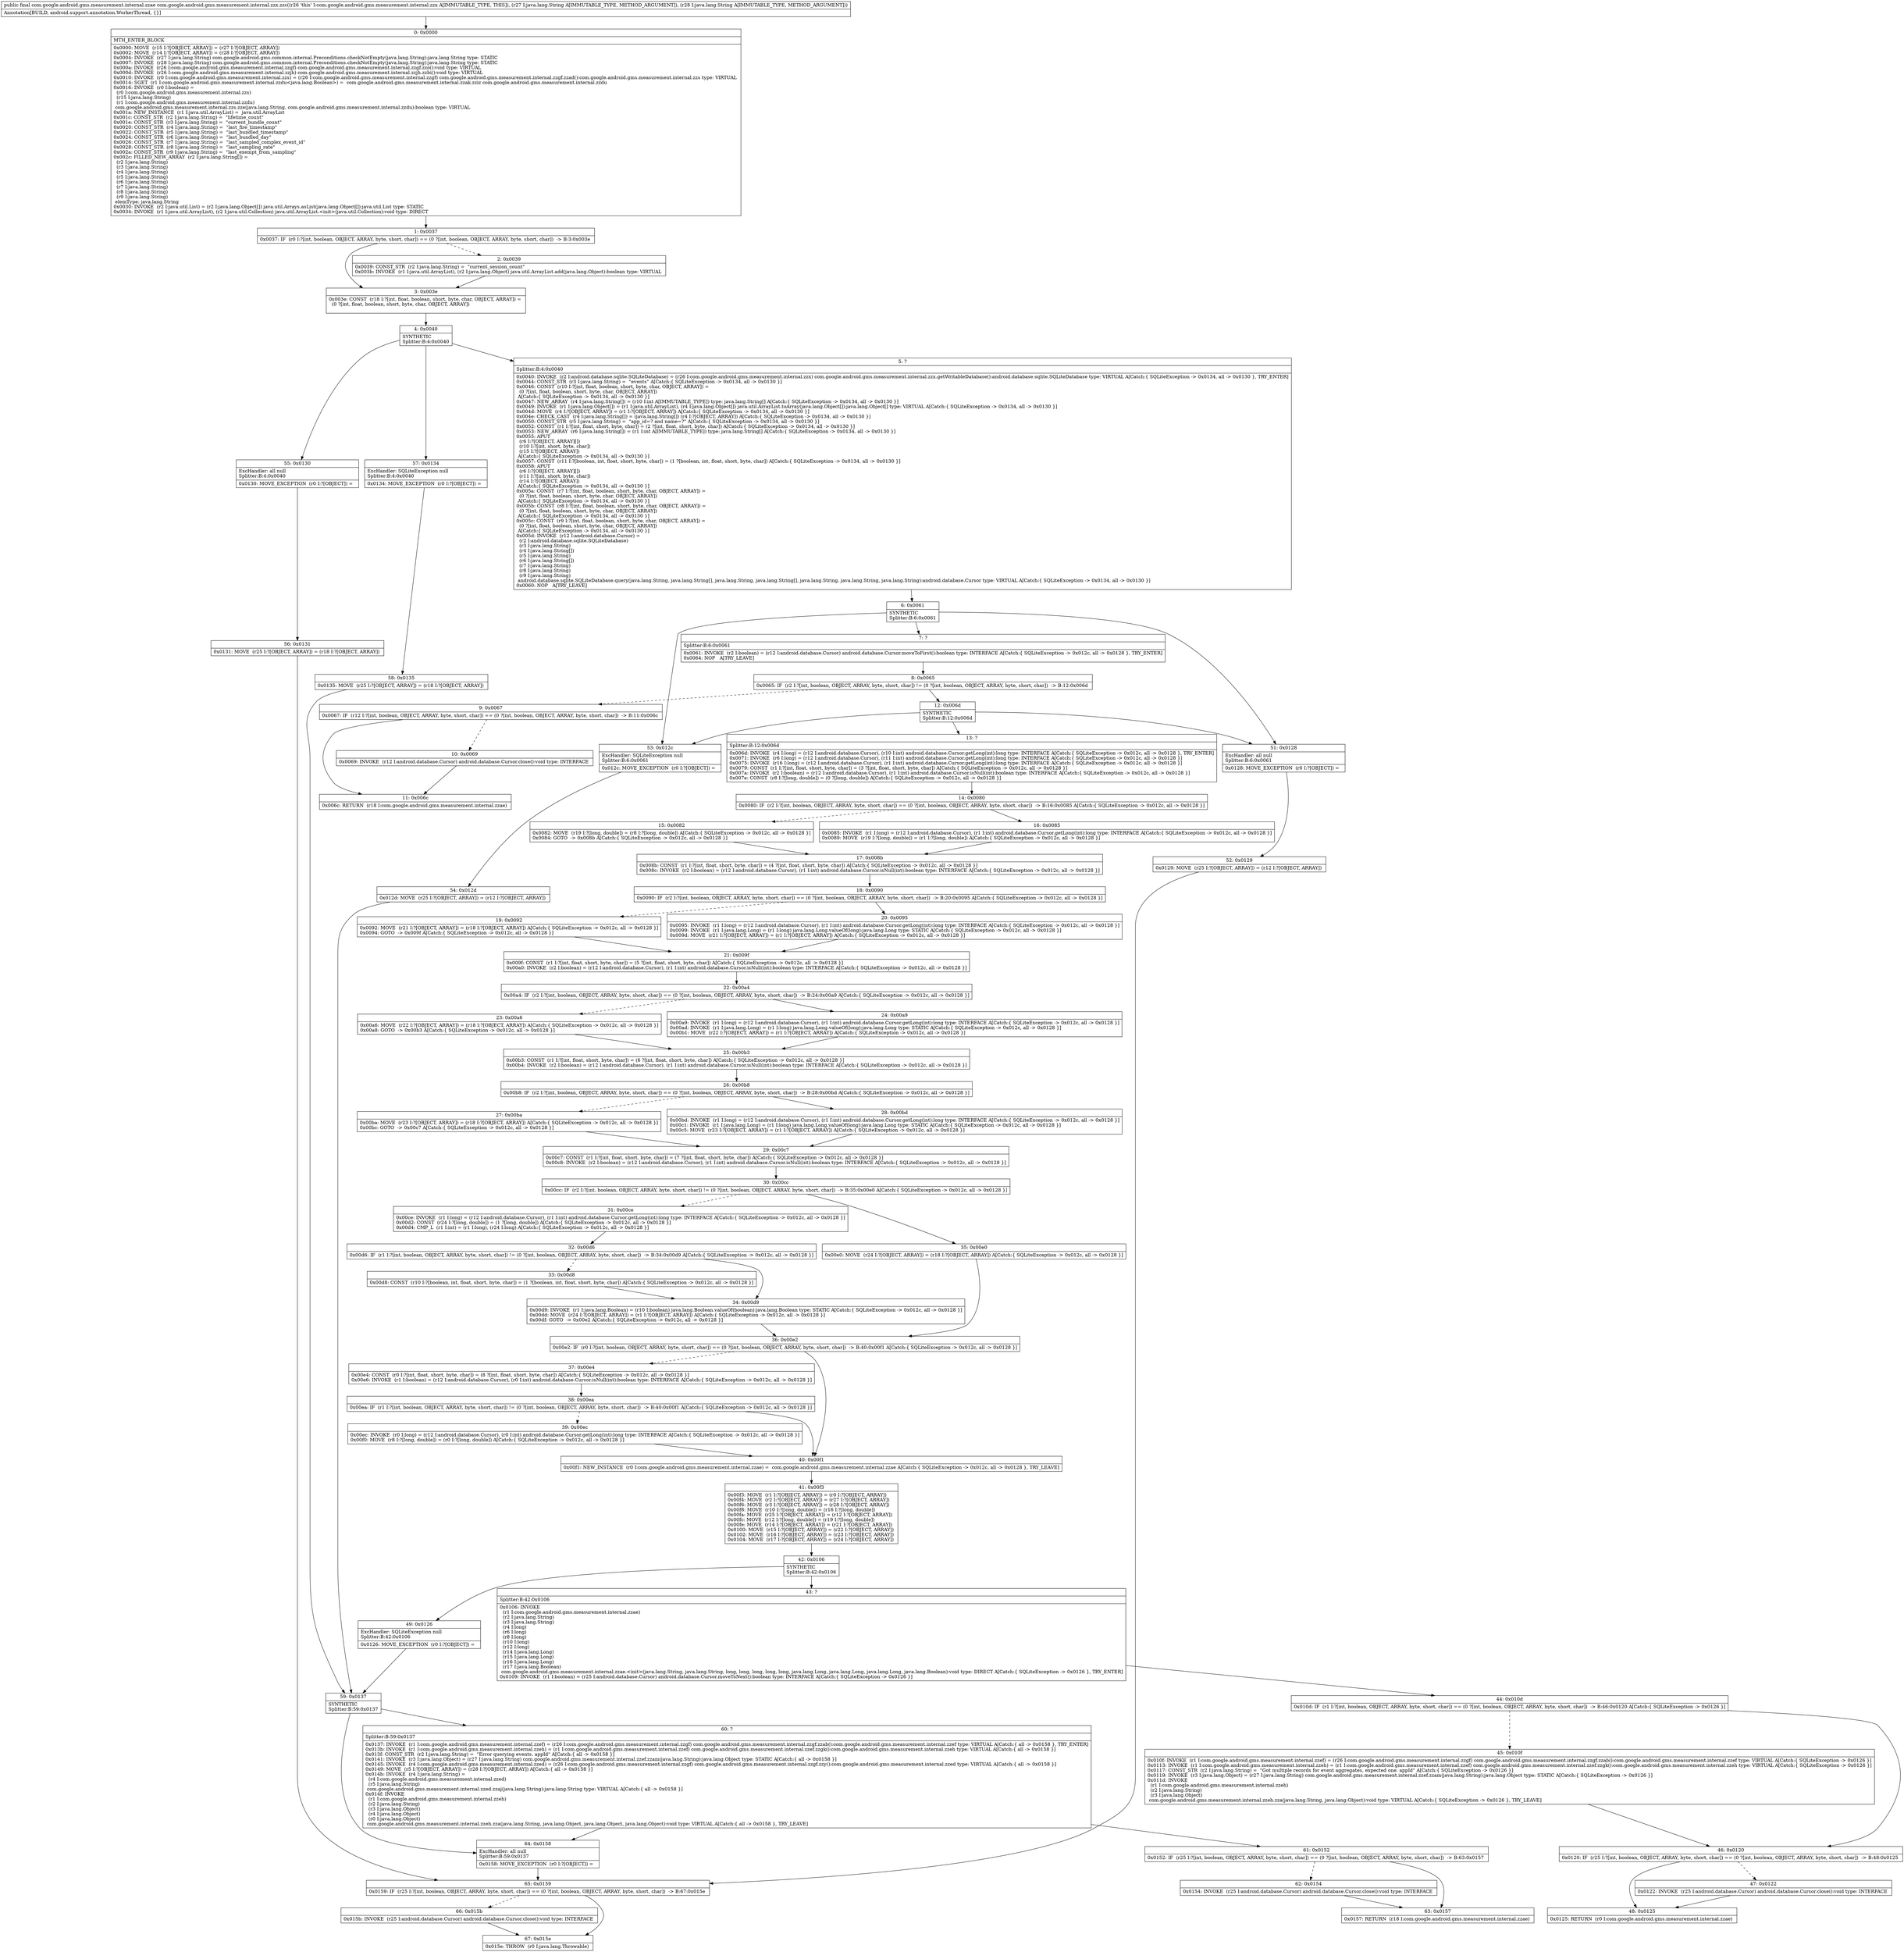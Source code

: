 digraph "CFG forcom.google.android.gms.measurement.internal.zzx.zzc(Ljava\/lang\/String;Ljava\/lang\/String;)Lcom\/google\/android\/gms\/measurement\/internal\/zzae;" {
Node_0 [shape=record,label="{0\:\ 0x0000|MTH_ENTER_BLOCK\l|0x0000: MOVE  (r15 I:?[OBJECT, ARRAY]) = (r27 I:?[OBJECT, ARRAY]) \l0x0002: MOVE  (r14 I:?[OBJECT, ARRAY]) = (r28 I:?[OBJECT, ARRAY]) \l0x0004: INVOKE  (r27 I:java.lang.String) com.google.android.gms.common.internal.Preconditions.checkNotEmpty(java.lang.String):java.lang.String type: STATIC \l0x0007: INVOKE  (r28 I:java.lang.String) com.google.android.gms.common.internal.Preconditions.checkNotEmpty(java.lang.String):java.lang.String type: STATIC \l0x000a: INVOKE  (r26 I:com.google.android.gms.measurement.internal.zzgf) com.google.android.gms.measurement.internal.zzgf.zzo():void type: VIRTUAL \l0x000d: INVOKE  (r26 I:com.google.android.gms.measurement.internal.zzjh) com.google.android.gms.measurement.internal.zzjh.zzbi():void type: VIRTUAL \l0x0010: INVOKE  (r0 I:com.google.android.gms.measurement.internal.zzs) = (r26 I:com.google.android.gms.measurement.internal.zzgf) com.google.android.gms.measurement.internal.zzgf.zzad():com.google.android.gms.measurement.internal.zzs type: VIRTUAL \l0x0014: SGET  (r1 I:com.google.android.gms.measurement.internal.zzdu\<java.lang.Boolean\>) =  com.google.android.gms.measurement.internal.zzak.zziz com.google.android.gms.measurement.internal.zzdu \l0x0016: INVOKE  (r0 I:boolean) = \l  (r0 I:com.google.android.gms.measurement.internal.zzs)\l  (r15 I:java.lang.String)\l  (r1 I:com.google.android.gms.measurement.internal.zzdu)\l com.google.android.gms.measurement.internal.zzs.zze(java.lang.String, com.google.android.gms.measurement.internal.zzdu):boolean type: VIRTUAL \l0x001a: NEW_INSTANCE  (r1 I:java.util.ArrayList) =  java.util.ArrayList \l0x001c: CONST_STR  (r2 I:java.lang.String) =  \"lifetime_count\" \l0x001e: CONST_STR  (r3 I:java.lang.String) =  \"current_bundle_count\" \l0x0020: CONST_STR  (r4 I:java.lang.String) =  \"last_fire_timestamp\" \l0x0022: CONST_STR  (r5 I:java.lang.String) =  \"last_bundled_timestamp\" \l0x0024: CONST_STR  (r6 I:java.lang.String) =  \"last_bundled_day\" \l0x0026: CONST_STR  (r7 I:java.lang.String) =  \"last_sampled_complex_event_id\" \l0x0028: CONST_STR  (r8 I:java.lang.String) =  \"last_sampling_rate\" \l0x002a: CONST_STR  (r9 I:java.lang.String) =  \"last_exempt_from_sampling\" \l0x002c: FILLED_NEW_ARRAY  (r2 I:java.lang.String[]) = \l  (r2 I:java.lang.String)\l  (r3 I:java.lang.String)\l  (r4 I:java.lang.String)\l  (r5 I:java.lang.String)\l  (r6 I:java.lang.String)\l  (r7 I:java.lang.String)\l  (r8 I:java.lang.String)\l  (r9 I:java.lang.String)\l elemType: java.lang.String \l0x0030: INVOKE  (r2 I:java.util.List) = (r2 I:java.lang.Object[]) java.util.Arrays.asList(java.lang.Object[]):java.util.List type: STATIC \l0x0034: INVOKE  (r1 I:java.util.ArrayList), (r2 I:java.util.Collection) java.util.ArrayList.\<init\>(java.util.Collection):void type: DIRECT \l}"];
Node_1 [shape=record,label="{1\:\ 0x0037|0x0037: IF  (r0 I:?[int, boolean, OBJECT, ARRAY, byte, short, char]) == (0 ?[int, boolean, OBJECT, ARRAY, byte, short, char])  \-\> B:3:0x003e \l}"];
Node_2 [shape=record,label="{2\:\ 0x0039|0x0039: CONST_STR  (r2 I:java.lang.String) =  \"current_session_count\" \l0x003b: INVOKE  (r1 I:java.util.ArrayList), (r2 I:java.lang.Object) java.util.ArrayList.add(java.lang.Object):boolean type: VIRTUAL \l}"];
Node_3 [shape=record,label="{3\:\ 0x003e|0x003e: CONST  (r18 I:?[int, float, boolean, short, byte, char, OBJECT, ARRAY]) = \l  (0 ?[int, float, boolean, short, byte, char, OBJECT, ARRAY])\l \l}"];
Node_4 [shape=record,label="{4\:\ 0x0040|SYNTHETIC\lSplitter:B:4:0x0040\l}"];
Node_5 [shape=record,label="{5\:\ ?|Splitter:B:4:0x0040\l|0x0040: INVOKE  (r2 I:android.database.sqlite.SQLiteDatabase) = (r26 I:com.google.android.gms.measurement.internal.zzx) com.google.android.gms.measurement.internal.zzx.getWritableDatabase():android.database.sqlite.SQLiteDatabase type: VIRTUAL A[Catch:\{ SQLiteException \-\> 0x0134, all \-\> 0x0130 \}, TRY_ENTER]\l0x0044: CONST_STR  (r3 I:java.lang.String) =  \"events\" A[Catch:\{ SQLiteException \-\> 0x0134, all \-\> 0x0130 \}]\l0x0046: CONST  (r10 I:?[int, float, boolean, short, byte, char, OBJECT, ARRAY]) = \l  (0 ?[int, float, boolean, short, byte, char, OBJECT, ARRAY])\l A[Catch:\{ SQLiteException \-\> 0x0134, all \-\> 0x0130 \}]\l0x0047: NEW_ARRAY  (r4 I:java.lang.String[]) = (r10 I:int A[IMMUTABLE_TYPE]) type: java.lang.String[] A[Catch:\{ SQLiteException \-\> 0x0134, all \-\> 0x0130 \}]\l0x0049: INVOKE  (r1 I:java.lang.Object[]) = (r1 I:java.util.ArrayList), (r4 I:java.lang.Object[]) java.util.ArrayList.toArray(java.lang.Object[]):java.lang.Object[] type: VIRTUAL A[Catch:\{ SQLiteException \-\> 0x0134, all \-\> 0x0130 \}]\l0x004d: MOVE  (r4 I:?[OBJECT, ARRAY]) = (r1 I:?[OBJECT, ARRAY]) A[Catch:\{ SQLiteException \-\> 0x0134, all \-\> 0x0130 \}]\l0x004e: CHECK_CAST  (r4 I:java.lang.String[]) = (java.lang.String[]) (r4 I:?[OBJECT, ARRAY]) A[Catch:\{ SQLiteException \-\> 0x0134, all \-\> 0x0130 \}]\l0x0050: CONST_STR  (r5 I:java.lang.String) =  \"app_id=? and name=?\" A[Catch:\{ SQLiteException \-\> 0x0134, all \-\> 0x0130 \}]\l0x0052: CONST  (r1 I:?[int, float, short, byte, char]) = (2 ?[int, float, short, byte, char]) A[Catch:\{ SQLiteException \-\> 0x0134, all \-\> 0x0130 \}]\l0x0053: NEW_ARRAY  (r6 I:java.lang.String[]) = (r1 I:int A[IMMUTABLE_TYPE]) type: java.lang.String[] A[Catch:\{ SQLiteException \-\> 0x0134, all \-\> 0x0130 \}]\l0x0055: APUT  \l  (r6 I:?[OBJECT, ARRAY][])\l  (r10 I:?[int, short, byte, char])\l  (r15 I:?[OBJECT, ARRAY])\l A[Catch:\{ SQLiteException \-\> 0x0134, all \-\> 0x0130 \}]\l0x0057: CONST  (r11 I:?[boolean, int, float, short, byte, char]) = (1 ?[boolean, int, float, short, byte, char]) A[Catch:\{ SQLiteException \-\> 0x0134, all \-\> 0x0130 \}]\l0x0058: APUT  \l  (r6 I:?[OBJECT, ARRAY][])\l  (r11 I:?[int, short, byte, char])\l  (r14 I:?[OBJECT, ARRAY])\l A[Catch:\{ SQLiteException \-\> 0x0134, all \-\> 0x0130 \}]\l0x005a: CONST  (r7 I:?[int, float, boolean, short, byte, char, OBJECT, ARRAY]) = \l  (0 ?[int, float, boolean, short, byte, char, OBJECT, ARRAY])\l A[Catch:\{ SQLiteException \-\> 0x0134, all \-\> 0x0130 \}]\l0x005b: CONST  (r8 I:?[int, float, boolean, short, byte, char, OBJECT, ARRAY]) = \l  (0 ?[int, float, boolean, short, byte, char, OBJECT, ARRAY])\l A[Catch:\{ SQLiteException \-\> 0x0134, all \-\> 0x0130 \}]\l0x005c: CONST  (r9 I:?[int, float, boolean, short, byte, char, OBJECT, ARRAY]) = \l  (0 ?[int, float, boolean, short, byte, char, OBJECT, ARRAY])\l A[Catch:\{ SQLiteException \-\> 0x0134, all \-\> 0x0130 \}]\l0x005d: INVOKE  (r12 I:android.database.Cursor) = \l  (r2 I:android.database.sqlite.SQLiteDatabase)\l  (r3 I:java.lang.String)\l  (r4 I:java.lang.String[])\l  (r5 I:java.lang.String)\l  (r6 I:java.lang.String[])\l  (r7 I:java.lang.String)\l  (r8 I:java.lang.String)\l  (r9 I:java.lang.String)\l android.database.sqlite.SQLiteDatabase.query(java.lang.String, java.lang.String[], java.lang.String, java.lang.String[], java.lang.String, java.lang.String, java.lang.String):android.database.Cursor type: VIRTUAL A[Catch:\{ SQLiteException \-\> 0x0134, all \-\> 0x0130 \}]\l0x0060: NOP   A[TRY_LEAVE]\l}"];
Node_6 [shape=record,label="{6\:\ 0x0061|SYNTHETIC\lSplitter:B:6:0x0061\l}"];
Node_7 [shape=record,label="{7\:\ ?|Splitter:B:6:0x0061\l|0x0061: INVOKE  (r2 I:boolean) = (r12 I:android.database.Cursor) android.database.Cursor.moveToFirst():boolean type: INTERFACE A[Catch:\{ SQLiteException \-\> 0x012c, all \-\> 0x0128 \}, TRY_ENTER]\l0x0064: NOP   A[TRY_LEAVE]\l}"];
Node_8 [shape=record,label="{8\:\ 0x0065|0x0065: IF  (r2 I:?[int, boolean, OBJECT, ARRAY, byte, short, char]) != (0 ?[int, boolean, OBJECT, ARRAY, byte, short, char])  \-\> B:12:0x006d \l}"];
Node_9 [shape=record,label="{9\:\ 0x0067|0x0067: IF  (r12 I:?[int, boolean, OBJECT, ARRAY, byte, short, char]) == (0 ?[int, boolean, OBJECT, ARRAY, byte, short, char])  \-\> B:11:0x006c \l}"];
Node_10 [shape=record,label="{10\:\ 0x0069|0x0069: INVOKE  (r12 I:android.database.Cursor) android.database.Cursor.close():void type: INTERFACE \l}"];
Node_11 [shape=record,label="{11\:\ 0x006c|0x006c: RETURN  (r18 I:com.google.android.gms.measurement.internal.zzae) \l}"];
Node_12 [shape=record,label="{12\:\ 0x006d|SYNTHETIC\lSplitter:B:12:0x006d\l}"];
Node_13 [shape=record,label="{13\:\ ?|Splitter:B:12:0x006d\l|0x006d: INVOKE  (r4 I:long) = (r12 I:android.database.Cursor), (r10 I:int) android.database.Cursor.getLong(int):long type: INTERFACE A[Catch:\{ SQLiteException \-\> 0x012c, all \-\> 0x0128 \}, TRY_ENTER]\l0x0071: INVOKE  (r6 I:long) = (r12 I:android.database.Cursor), (r11 I:int) android.database.Cursor.getLong(int):long type: INTERFACE A[Catch:\{ SQLiteException \-\> 0x012c, all \-\> 0x0128 \}]\l0x0075: INVOKE  (r16 I:long) = (r12 I:android.database.Cursor), (r1 I:int) android.database.Cursor.getLong(int):long type: INTERFACE A[Catch:\{ SQLiteException \-\> 0x012c, all \-\> 0x0128 \}]\l0x0079: CONST  (r1 I:?[int, float, short, byte, char]) = (3 ?[int, float, short, byte, char]) A[Catch:\{ SQLiteException \-\> 0x012c, all \-\> 0x0128 \}]\l0x007a: INVOKE  (r2 I:boolean) = (r12 I:android.database.Cursor), (r1 I:int) android.database.Cursor.isNull(int):boolean type: INTERFACE A[Catch:\{ SQLiteException \-\> 0x012c, all \-\> 0x0128 \}]\l0x007e: CONST  (r8 I:?[long, double]) = (0 ?[long, double]) A[Catch:\{ SQLiteException \-\> 0x012c, all \-\> 0x0128 \}]\l}"];
Node_14 [shape=record,label="{14\:\ 0x0080|0x0080: IF  (r2 I:?[int, boolean, OBJECT, ARRAY, byte, short, char]) == (0 ?[int, boolean, OBJECT, ARRAY, byte, short, char])  \-\> B:16:0x0085 A[Catch:\{ SQLiteException \-\> 0x012c, all \-\> 0x0128 \}]\l}"];
Node_15 [shape=record,label="{15\:\ 0x0082|0x0082: MOVE  (r19 I:?[long, double]) = (r8 I:?[long, double]) A[Catch:\{ SQLiteException \-\> 0x012c, all \-\> 0x0128 \}]\l0x0084: GOTO  \-\> 0x008b A[Catch:\{ SQLiteException \-\> 0x012c, all \-\> 0x0128 \}]\l}"];
Node_16 [shape=record,label="{16\:\ 0x0085|0x0085: INVOKE  (r1 I:long) = (r12 I:android.database.Cursor), (r1 I:int) android.database.Cursor.getLong(int):long type: INTERFACE A[Catch:\{ SQLiteException \-\> 0x012c, all \-\> 0x0128 \}]\l0x0089: MOVE  (r19 I:?[long, double]) = (r1 I:?[long, double]) A[Catch:\{ SQLiteException \-\> 0x012c, all \-\> 0x0128 \}]\l}"];
Node_17 [shape=record,label="{17\:\ 0x008b|0x008b: CONST  (r1 I:?[int, float, short, byte, char]) = (4 ?[int, float, short, byte, char]) A[Catch:\{ SQLiteException \-\> 0x012c, all \-\> 0x0128 \}]\l0x008c: INVOKE  (r2 I:boolean) = (r12 I:android.database.Cursor), (r1 I:int) android.database.Cursor.isNull(int):boolean type: INTERFACE A[Catch:\{ SQLiteException \-\> 0x012c, all \-\> 0x0128 \}]\l}"];
Node_18 [shape=record,label="{18\:\ 0x0090|0x0090: IF  (r2 I:?[int, boolean, OBJECT, ARRAY, byte, short, char]) == (0 ?[int, boolean, OBJECT, ARRAY, byte, short, char])  \-\> B:20:0x0095 A[Catch:\{ SQLiteException \-\> 0x012c, all \-\> 0x0128 \}]\l}"];
Node_19 [shape=record,label="{19\:\ 0x0092|0x0092: MOVE  (r21 I:?[OBJECT, ARRAY]) = (r18 I:?[OBJECT, ARRAY]) A[Catch:\{ SQLiteException \-\> 0x012c, all \-\> 0x0128 \}]\l0x0094: GOTO  \-\> 0x009f A[Catch:\{ SQLiteException \-\> 0x012c, all \-\> 0x0128 \}]\l}"];
Node_20 [shape=record,label="{20\:\ 0x0095|0x0095: INVOKE  (r1 I:long) = (r12 I:android.database.Cursor), (r1 I:int) android.database.Cursor.getLong(int):long type: INTERFACE A[Catch:\{ SQLiteException \-\> 0x012c, all \-\> 0x0128 \}]\l0x0099: INVOKE  (r1 I:java.lang.Long) = (r1 I:long) java.lang.Long.valueOf(long):java.lang.Long type: STATIC A[Catch:\{ SQLiteException \-\> 0x012c, all \-\> 0x0128 \}]\l0x009d: MOVE  (r21 I:?[OBJECT, ARRAY]) = (r1 I:?[OBJECT, ARRAY]) A[Catch:\{ SQLiteException \-\> 0x012c, all \-\> 0x0128 \}]\l}"];
Node_21 [shape=record,label="{21\:\ 0x009f|0x009f: CONST  (r1 I:?[int, float, short, byte, char]) = (5 ?[int, float, short, byte, char]) A[Catch:\{ SQLiteException \-\> 0x012c, all \-\> 0x0128 \}]\l0x00a0: INVOKE  (r2 I:boolean) = (r12 I:android.database.Cursor), (r1 I:int) android.database.Cursor.isNull(int):boolean type: INTERFACE A[Catch:\{ SQLiteException \-\> 0x012c, all \-\> 0x0128 \}]\l}"];
Node_22 [shape=record,label="{22\:\ 0x00a4|0x00a4: IF  (r2 I:?[int, boolean, OBJECT, ARRAY, byte, short, char]) == (0 ?[int, boolean, OBJECT, ARRAY, byte, short, char])  \-\> B:24:0x00a9 A[Catch:\{ SQLiteException \-\> 0x012c, all \-\> 0x0128 \}]\l}"];
Node_23 [shape=record,label="{23\:\ 0x00a6|0x00a6: MOVE  (r22 I:?[OBJECT, ARRAY]) = (r18 I:?[OBJECT, ARRAY]) A[Catch:\{ SQLiteException \-\> 0x012c, all \-\> 0x0128 \}]\l0x00a8: GOTO  \-\> 0x00b3 A[Catch:\{ SQLiteException \-\> 0x012c, all \-\> 0x0128 \}]\l}"];
Node_24 [shape=record,label="{24\:\ 0x00a9|0x00a9: INVOKE  (r1 I:long) = (r12 I:android.database.Cursor), (r1 I:int) android.database.Cursor.getLong(int):long type: INTERFACE A[Catch:\{ SQLiteException \-\> 0x012c, all \-\> 0x0128 \}]\l0x00ad: INVOKE  (r1 I:java.lang.Long) = (r1 I:long) java.lang.Long.valueOf(long):java.lang.Long type: STATIC A[Catch:\{ SQLiteException \-\> 0x012c, all \-\> 0x0128 \}]\l0x00b1: MOVE  (r22 I:?[OBJECT, ARRAY]) = (r1 I:?[OBJECT, ARRAY]) A[Catch:\{ SQLiteException \-\> 0x012c, all \-\> 0x0128 \}]\l}"];
Node_25 [shape=record,label="{25\:\ 0x00b3|0x00b3: CONST  (r1 I:?[int, float, short, byte, char]) = (6 ?[int, float, short, byte, char]) A[Catch:\{ SQLiteException \-\> 0x012c, all \-\> 0x0128 \}]\l0x00b4: INVOKE  (r2 I:boolean) = (r12 I:android.database.Cursor), (r1 I:int) android.database.Cursor.isNull(int):boolean type: INTERFACE A[Catch:\{ SQLiteException \-\> 0x012c, all \-\> 0x0128 \}]\l}"];
Node_26 [shape=record,label="{26\:\ 0x00b8|0x00b8: IF  (r2 I:?[int, boolean, OBJECT, ARRAY, byte, short, char]) == (0 ?[int, boolean, OBJECT, ARRAY, byte, short, char])  \-\> B:28:0x00bd A[Catch:\{ SQLiteException \-\> 0x012c, all \-\> 0x0128 \}]\l}"];
Node_27 [shape=record,label="{27\:\ 0x00ba|0x00ba: MOVE  (r23 I:?[OBJECT, ARRAY]) = (r18 I:?[OBJECT, ARRAY]) A[Catch:\{ SQLiteException \-\> 0x012c, all \-\> 0x0128 \}]\l0x00bc: GOTO  \-\> 0x00c7 A[Catch:\{ SQLiteException \-\> 0x012c, all \-\> 0x0128 \}]\l}"];
Node_28 [shape=record,label="{28\:\ 0x00bd|0x00bd: INVOKE  (r1 I:long) = (r12 I:android.database.Cursor), (r1 I:int) android.database.Cursor.getLong(int):long type: INTERFACE A[Catch:\{ SQLiteException \-\> 0x012c, all \-\> 0x0128 \}]\l0x00c1: INVOKE  (r1 I:java.lang.Long) = (r1 I:long) java.lang.Long.valueOf(long):java.lang.Long type: STATIC A[Catch:\{ SQLiteException \-\> 0x012c, all \-\> 0x0128 \}]\l0x00c5: MOVE  (r23 I:?[OBJECT, ARRAY]) = (r1 I:?[OBJECT, ARRAY]) A[Catch:\{ SQLiteException \-\> 0x012c, all \-\> 0x0128 \}]\l}"];
Node_29 [shape=record,label="{29\:\ 0x00c7|0x00c7: CONST  (r1 I:?[int, float, short, byte, char]) = (7 ?[int, float, short, byte, char]) A[Catch:\{ SQLiteException \-\> 0x012c, all \-\> 0x0128 \}]\l0x00c8: INVOKE  (r2 I:boolean) = (r12 I:android.database.Cursor), (r1 I:int) android.database.Cursor.isNull(int):boolean type: INTERFACE A[Catch:\{ SQLiteException \-\> 0x012c, all \-\> 0x0128 \}]\l}"];
Node_30 [shape=record,label="{30\:\ 0x00cc|0x00cc: IF  (r2 I:?[int, boolean, OBJECT, ARRAY, byte, short, char]) != (0 ?[int, boolean, OBJECT, ARRAY, byte, short, char])  \-\> B:35:0x00e0 A[Catch:\{ SQLiteException \-\> 0x012c, all \-\> 0x0128 \}]\l}"];
Node_31 [shape=record,label="{31\:\ 0x00ce|0x00ce: INVOKE  (r1 I:long) = (r12 I:android.database.Cursor), (r1 I:int) android.database.Cursor.getLong(int):long type: INTERFACE A[Catch:\{ SQLiteException \-\> 0x012c, all \-\> 0x0128 \}]\l0x00d2: CONST  (r24 I:?[long, double]) = (1 ?[long, double]) A[Catch:\{ SQLiteException \-\> 0x012c, all \-\> 0x0128 \}]\l0x00d4: CMP_L  (r1 I:int) = (r1 I:long), (r24 I:long) A[Catch:\{ SQLiteException \-\> 0x012c, all \-\> 0x0128 \}]\l}"];
Node_32 [shape=record,label="{32\:\ 0x00d6|0x00d6: IF  (r1 I:?[int, boolean, OBJECT, ARRAY, byte, short, char]) != (0 ?[int, boolean, OBJECT, ARRAY, byte, short, char])  \-\> B:34:0x00d9 A[Catch:\{ SQLiteException \-\> 0x012c, all \-\> 0x0128 \}]\l}"];
Node_33 [shape=record,label="{33\:\ 0x00d8|0x00d8: CONST  (r10 I:?[boolean, int, float, short, byte, char]) = (1 ?[boolean, int, float, short, byte, char]) A[Catch:\{ SQLiteException \-\> 0x012c, all \-\> 0x0128 \}]\l}"];
Node_34 [shape=record,label="{34\:\ 0x00d9|0x00d9: INVOKE  (r1 I:java.lang.Boolean) = (r10 I:boolean) java.lang.Boolean.valueOf(boolean):java.lang.Boolean type: STATIC A[Catch:\{ SQLiteException \-\> 0x012c, all \-\> 0x0128 \}]\l0x00dd: MOVE  (r24 I:?[OBJECT, ARRAY]) = (r1 I:?[OBJECT, ARRAY]) A[Catch:\{ SQLiteException \-\> 0x012c, all \-\> 0x0128 \}]\l0x00df: GOTO  \-\> 0x00e2 A[Catch:\{ SQLiteException \-\> 0x012c, all \-\> 0x0128 \}]\l}"];
Node_35 [shape=record,label="{35\:\ 0x00e0|0x00e0: MOVE  (r24 I:?[OBJECT, ARRAY]) = (r18 I:?[OBJECT, ARRAY]) A[Catch:\{ SQLiteException \-\> 0x012c, all \-\> 0x0128 \}]\l}"];
Node_36 [shape=record,label="{36\:\ 0x00e2|0x00e2: IF  (r0 I:?[int, boolean, OBJECT, ARRAY, byte, short, char]) == (0 ?[int, boolean, OBJECT, ARRAY, byte, short, char])  \-\> B:40:0x00f1 A[Catch:\{ SQLiteException \-\> 0x012c, all \-\> 0x0128 \}]\l}"];
Node_37 [shape=record,label="{37\:\ 0x00e4|0x00e4: CONST  (r0 I:?[int, float, short, byte, char]) = (8 ?[int, float, short, byte, char]) A[Catch:\{ SQLiteException \-\> 0x012c, all \-\> 0x0128 \}]\l0x00e6: INVOKE  (r1 I:boolean) = (r12 I:android.database.Cursor), (r0 I:int) android.database.Cursor.isNull(int):boolean type: INTERFACE A[Catch:\{ SQLiteException \-\> 0x012c, all \-\> 0x0128 \}]\l}"];
Node_38 [shape=record,label="{38\:\ 0x00ea|0x00ea: IF  (r1 I:?[int, boolean, OBJECT, ARRAY, byte, short, char]) != (0 ?[int, boolean, OBJECT, ARRAY, byte, short, char])  \-\> B:40:0x00f1 A[Catch:\{ SQLiteException \-\> 0x012c, all \-\> 0x0128 \}]\l}"];
Node_39 [shape=record,label="{39\:\ 0x00ec|0x00ec: INVOKE  (r0 I:long) = (r12 I:android.database.Cursor), (r0 I:int) android.database.Cursor.getLong(int):long type: INTERFACE A[Catch:\{ SQLiteException \-\> 0x012c, all \-\> 0x0128 \}]\l0x00f0: MOVE  (r8 I:?[long, double]) = (r0 I:?[long, double]) A[Catch:\{ SQLiteException \-\> 0x012c, all \-\> 0x0128 \}]\l}"];
Node_40 [shape=record,label="{40\:\ 0x00f1|0x00f1: NEW_INSTANCE  (r0 I:com.google.android.gms.measurement.internal.zzae) =  com.google.android.gms.measurement.internal.zzae A[Catch:\{ SQLiteException \-\> 0x012c, all \-\> 0x0128 \}, TRY_LEAVE]\l}"];
Node_41 [shape=record,label="{41\:\ 0x00f3|0x00f3: MOVE  (r1 I:?[OBJECT, ARRAY]) = (r0 I:?[OBJECT, ARRAY]) \l0x00f4: MOVE  (r2 I:?[OBJECT, ARRAY]) = (r27 I:?[OBJECT, ARRAY]) \l0x00f6: MOVE  (r3 I:?[OBJECT, ARRAY]) = (r28 I:?[OBJECT, ARRAY]) \l0x00f8: MOVE  (r10 I:?[long, double]) = (r16 I:?[long, double]) \l0x00fa: MOVE  (r25 I:?[OBJECT, ARRAY]) = (r12 I:?[OBJECT, ARRAY]) \l0x00fc: MOVE  (r12 I:?[long, double]) = (r19 I:?[long, double]) \l0x00fe: MOVE  (r14 I:?[OBJECT, ARRAY]) = (r21 I:?[OBJECT, ARRAY]) \l0x0100: MOVE  (r15 I:?[OBJECT, ARRAY]) = (r22 I:?[OBJECT, ARRAY]) \l0x0102: MOVE  (r16 I:?[OBJECT, ARRAY]) = (r23 I:?[OBJECT, ARRAY]) \l0x0104: MOVE  (r17 I:?[OBJECT, ARRAY]) = (r24 I:?[OBJECT, ARRAY]) \l}"];
Node_42 [shape=record,label="{42\:\ 0x0106|SYNTHETIC\lSplitter:B:42:0x0106\l}"];
Node_43 [shape=record,label="{43\:\ ?|Splitter:B:42:0x0106\l|0x0106: INVOKE  \l  (r1 I:com.google.android.gms.measurement.internal.zzae)\l  (r2 I:java.lang.String)\l  (r3 I:java.lang.String)\l  (r4 I:long)\l  (r6 I:long)\l  (r8 I:long)\l  (r10 I:long)\l  (r12 I:long)\l  (r14 I:java.lang.Long)\l  (r15 I:java.lang.Long)\l  (r16 I:java.lang.Long)\l  (r17 I:java.lang.Boolean)\l com.google.android.gms.measurement.internal.zzae.\<init\>(java.lang.String, java.lang.String, long, long, long, long, long, java.lang.Long, java.lang.Long, java.lang.Long, java.lang.Boolean):void type: DIRECT A[Catch:\{ SQLiteException \-\> 0x0126 \}, TRY_ENTER]\l0x0109: INVOKE  (r1 I:boolean) = (r25 I:android.database.Cursor) android.database.Cursor.moveToNext():boolean type: INTERFACE A[Catch:\{ SQLiteException \-\> 0x0126 \}]\l}"];
Node_44 [shape=record,label="{44\:\ 0x010d|0x010d: IF  (r1 I:?[int, boolean, OBJECT, ARRAY, byte, short, char]) == (0 ?[int, boolean, OBJECT, ARRAY, byte, short, char])  \-\> B:46:0x0120 A[Catch:\{ SQLiteException \-\> 0x0126 \}]\l}"];
Node_45 [shape=record,label="{45\:\ 0x010f|0x010f: INVOKE  (r1 I:com.google.android.gms.measurement.internal.zzef) = (r26 I:com.google.android.gms.measurement.internal.zzgf) com.google.android.gms.measurement.internal.zzgf.zzab():com.google.android.gms.measurement.internal.zzef type: VIRTUAL A[Catch:\{ SQLiteException \-\> 0x0126 \}]\l0x0113: INVOKE  (r1 I:com.google.android.gms.measurement.internal.zzeh) = (r1 I:com.google.android.gms.measurement.internal.zzef) com.google.android.gms.measurement.internal.zzef.zzgk():com.google.android.gms.measurement.internal.zzeh type: VIRTUAL A[Catch:\{ SQLiteException \-\> 0x0126 \}]\l0x0117: CONST_STR  (r2 I:java.lang.String) =  \"Got multiple records for event aggregates, expected one. appId\" A[Catch:\{ SQLiteException \-\> 0x0126 \}]\l0x0119: INVOKE  (r3 I:java.lang.Object) = (r27 I:java.lang.String) com.google.android.gms.measurement.internal.zzef.zzam(java.lang.String):java.lang.Object type: STATIC A[Catch:\{ SQLiteException \-\> 0x0126 \}]\l0x011d: INVOKE  \l  (r1 I:com.google.android.gms.measurement.internal.zzeh)\l  (r2 I:java.lang.String)\l  (r3 I:java.lang.Object)\l com.google.android.gms.measurement.internal.zzeh.zza(java.lang.String, java.lang.Object):void type: VIRTUAL A[Catch:\{ SQLiteException \-\> 0x0126 \}, TRY_LEAVE]\l}"];
Node_46 [shape=record,label="{46\:\ 0x0120|0x0120: IF  (r25 I:?[int, boolean, OBJECT, ARRAY, byte, short, char]) == (0 ?[int, boolean, OBJECT, ARRAY, byte, short, char])  \-\> B:48:0x0125 \l}"];
Node_47 [shape=record,label="{47\:\ 0x0122|0x0122: INVOKE  (r25 I:android.database.Cursor) android.database.Cursor.close():void type: INTERFACE \l}"];
Node_48 [shape=record,label="{48\:\ 0x0125|0x0125: RETURN  (r0 I:com.google.android.gms.measurement.internal.zzae) \l}"];
Node_49 [shape=record,label="{49\:\ 0x0126|ExcHandler: SQLiteException null\lSplitter:B:42:0x0106\l|0x0126: MOVE_EXCEPTION  (r0 I:?[OBJECT]) =  \l}"];
Node_51 [shape=record,label="{51\:\ 0x0128|ExcHandler: all null\lSplitter:B:6:0x0061\l|0x0128: MOVE_EXCEPTION  (r0 I:?[OBJECT]) =  \l}"];
Node_52 [shape=record,label="{52\:\ 0x0129|0x0129: MOVE  (r25 I:?[OBJECT, ARRAY]) = (r12 I:?[OBJECT, ARRAY]) \l}"];
Node_53 [shape=record,label="{53\:\ 0x012c|ExcHandler: SQLiteException null\lSplitter:B:6:0x0061\l|0x012c: MOVE_EXCEPTION  (r0 I:?[OBJECT]) =  \l}"];
Node_54 [shape=record,label="{54\:\ 0x012d|0x012d: MOVE  (r25 I:?[OBJECT, ARRAY]) = (r12 I:?[OBJECT, ARRAY]) \l}"];
Node_55 [shape=record,label="{55\:\ 0x0130|ExcHandler: all null\lSplitter:B:4:0x0040\l|0x0130: MOVE_EXCEPTION  (r0 I:?[OBJECT]) =  \l}"];
Node_56 [shape=record,label="{56\:\ 0x0131|0x0131: MOVE  (r25 I:?[OBJECT, ARRAY]) = (r18 I:?[OBJECT, ARRAY]) \l}"];
Node_57 [shape=record,label="{57\:\ 0x0134|ExcHandler: SQLiteException null\lSplitter:B:4:0x0040\l|0x0134: MOVE_EXCEPTION  (r0 I:?[OBJECT]) =  \l}"];
Node_58 [shape=record,label="{58\:\ 0x0135|0x0135: MOVE  (r25 I:?[OBJECT, ARRAY]) = (r18 I:?[OBJECT, ARRAY]) \l}"];
Node_59 [shape=record,label="{59\:\ 0x0137|SYNTHETIC\lSplitter:B:59:0x0137\l}"];
Node_60 [shape=record,label="{60\:\ ?|Splitter:B:59:0x0137\l|0x0137: INVOKE  (r1 I:com.google.android.gms.measurement.internal.zzef) = (r26 I:com.google.android.gms.measurement.internal.zzgf) com.google.android.gms.measurement.internal.zzgf.zzab():com.google.android.gms.measurement.internal.zzef type: VIRTUAL A[Catch:\{ all \-\> 0x0158 \}, TRY_ENTER]\l0x013b: INVOKE  (r1 I:com.google.android.gms.measurement.internal.zzeh) = (r1 I:com.google.android.gms.measurement.internal.zzef) com.google.android.gms.measurement.internal.zzef.zzgk():com.google.android.gms.measurement.internal.zzeh type: VIRTUAL A[Catch:\{ all \-\> 0x0158 \}]\l0x013f: CONST_STR  (r2 I:java.lang.String) =  \"Error querying events. appId\" A[Catch:\{ all \-\> 0x0158 \}]\l0x0141: INVOKE  (r3 I:java.lang.Object) = (r27 I:java.lang.String) com.google.android.gms.measurement.internal.zzef.zzam(java.lang.String):java.lang.Object type: STATIC A[Catch:\{ all \-\> 0x0158 \}]\l0x0145: INVOKE  (r4 I:com.google.android.gms.measurement.internal.zzed) = (r26 I:com.google.android.gms.measurement.internal.zzgf) com.google.android.gms.measurement.internal.zzgf.zzy():com.google.android.gms.measurement.internal.zzed type: VIRTUAL A[Catch:\{ all \-\> 0x0158 \}]\l0x0149: MOVE  (r5 I:?[OBJECT, ARRAY]) = (r28 I:?[OBJECT, ARRAY]) A[Catch:\{ all \-\> 0x0158 \}]\l0x014b: INVOKE  (r4 I:java.lang.String) = \l  (r4 I:com.google.android.gms.measurement.internal.zzed)\l  (r5 I:java.lang.String)\l com.google.android.gms.measurement.internal.zzed.zzaj(java.lang.String):java.lang.String type: VIRTUAL A[Catch:\{ all \-\> 0x0158 \}]\l0x014f: INVOKE  \l  (r1 I:com.google.android.gms.measurement.internal.zzeh)\l  (r2 I:java.lang.String)\l  (r3 I:java.lang.Object)\l  (r4 I:java.lang.Object)\l  (r0 I:java.lang.Object)\l com.google.android.gms.measurement.internal.zzeh.zza(java.lang.String, java.lang.Object, java.lang.Object, java.lang.Object):void type: VIRTUAL A[Catch:\{ all \-\> 0x0158 \}, TRY_LEAVE]\l}"];
Node_61 [shape=record,label="{61\:\ 0x0152|0x0152: IF  (r25 I:?[int, boolean, OBJECT, ARRAY, byte, short, char]) == (0 ?[int, boolean, OBJECT, ARRAY, byte, short, char])  \-\> B:63:0x0157 \l}"];
Node_62 [shape=record,label="{62\:\ 0x0154|0x0154: INVOKE  (r25 I:android.database.Cursor) android.database.Cursor.close():void type: INTERFACE \l}"];
Node_63 [shape=record,label="{63\:\ 0x0157|0x0157: RETURN  (r18 I:com.google.android.gms.measurement.internal.zzae) \l}"];
Node_64 [shape=record,label="{64\:\ 0x0158|ExcHandler: all null\lSplitter:B:59:0x0137\l|0x0158: MOVE_EXCEPTION  (r0 I:?[OBJECT]) =  \l}"];
Node_65 [shape=record,label="{65\:\ 0x0159|0x0159: IF  (r25 I:?[int, boolean, OBJECT, ARRAY, byte, short, char]) == (0 ?[int, boolean, OBJECT, ARRAY, byte, short, char])  \-\> B:67:0x015e \l}"];
Node_66 [shape=record,label="{66\:\ 0x015b|0x015b: INVOKE  (r25 I:android.database.Cursor) android.database.Cursor.close():void type: INTERFACE \l}"];
Node_67 [shape=record,label="{67\:\ 0x015e|0x015e: THROW  (r0 I:java.lang.Throwable) \l}"];
MethodNode[shape=record,label="{public final com.google.android.gms.measurement.internal.zzae com.google.android.gms.measurement.internal.zzx.zzc((r26 'this' I:com.google.android.gms.measurement.internal.zzx A[IMMUTABLE_TYPE, THIS]), (r27 I:java.lang.String A[IMMUTABLE_TYPE, METHOD_ARGUMENT]), (r28 I:java.lang.String A[IMMUTABLE_TYPE, METHOD_ARGUMENT]))  | Annotation[BUILD, android.support.annotation.WorkerThread, \{\}]\l}"];
MethodNode -> Node_0;
Node_0 -> Node_1;
Node_1 -> Node_2[style=dashed];
Node_1 -> Node_3;
Node_2 -> Node_3;
Node_3 -> Node_4;
Node_4 -> Node_5;
Node_4 -> Node_57;
Node_4 -> Node_55;
Node_5 -> Node_6;
Node_6 -> Node_7;
Node_6 -> Node_53;
Node_6 -> Node_51;
Node_7 -> Node_8;
Node_8 -> Node_9[style=dashed];
Node_8 -> Node_12;
Node_9 -> Node_10[style=dashed];
Node_9 -> Node_11;
Node_10 -> Node_11;
Node_12 -> Node_13;
Node_12 -> Node_53;
Node_12 -> Node_51;
Node_13 -> Node_14;
Node_14 -> Node_15[style=dashed];
Node_14 -> Node_16;
Node_15 -> Node_17;
Node_16 -> Node_17;
Node_17 -> Node_18;
Node_18 -> Node_19[style=dashed];
Node_18 -> Node_20;
Node_19 -> Node_21;
Node_20 -> Node_21;
Node_21 -> Node_22;
Node_22 -> Node_23[style=dashed];
Node_22 -> Node_24;
Node_23 -> Node_25;
Node_24 -> Node_25;
Node_25 -> Node_26;
Node_26 -> Node_27[style=dashed];
Node_26 -> Node_28;
Node_27 -> Node_29;
Node_28 -> Node_29;
Node_29 -> Node_30;
Node_30 -> Node_31[style=dashed];
Node_30 -> Node_35;
Node_31 -> Node_32;
Node_32 -> Node_33[style=dashed];
Node_32 -> Node_34;
Node_33 -> Node_34;
Node_34 -> Node_36;
Node_35 -> Node_36;
Node_36 -> Node_37[style=dashed];
Node_36 -> Node_40;
Node_37 -> Node_38;
Node_38 -> Node_39[style=dashed];
Node_38 -> Node_40;
Node_39 -> Node_40;
Node_40 -> Node_41;
Node_41 -> Node_42;
Node_42 -> Node_43;
Node_42 -> Node_49;
Node_43 -> Node_44;
Node_44 -> Node_45[style=dashed];
Node_44 -> Node_46;
Node_45 -> Node_46;
Node_46 -> Node_47[style=dashed];
Node_46 -> Node_48;
Node_47 -> Node_48;
Node_49 -> Node_59;
Node_51 -> Node_52;
Node_52 -> Node_65;
Node_53 -> Node_54;
Node_54 -> Node_59;
Node_55 -> Node_56;
Node_56 -> Node_65;
Node_57 -> Node_58;
Node_58 -> Node_59;
Node_59 -> Node_60;
Node_59 -> Node_64;
Node_60 -> Node_61;
Node_60 -> Node_64;
Node_61 -> Node_62[style=dashed];
Node_61 -> Node_63;
Node_62 -> Node_63;
Node_64 -> Node_65;
Node_65 -> Node_66[style=dashed];
Node_65 -> Node_67;
Node_66 -> Node_67;
}

